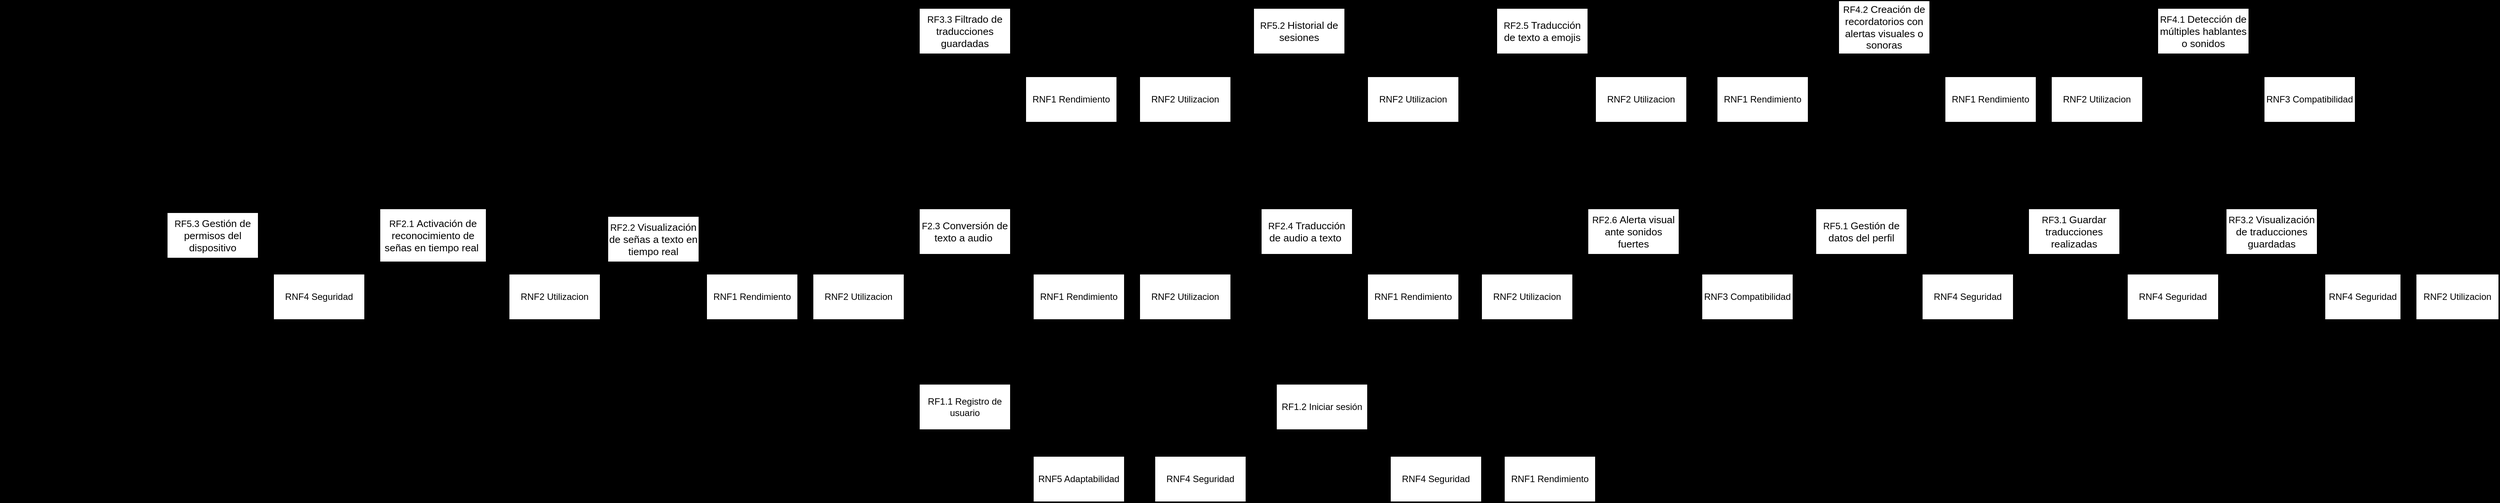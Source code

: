 <mxfile version="28.2.5">
  <diagram name="Página-1" id="swyvAJSqL5fFOtg-RdmW">
    <mxGraphModel dx="4654" dy="1249" grid="1" gridSize="10" guides="1" tooltips="1" connect="1" arrows="1" fold="1" page="1" pageScale="1" pageWidth="1169" pageHeight="827" background="light-dark(#000000,#000000)" math="0" shadow="0" adaptiveColors="auto">
      <root>
        <mxCell id="0" />
        <mxCell id="1" parent="0" />
        <mxCell id="WvkAjxly0uFirAbVy60p-1" value="RF1.1 Registro de usuario" style="rounded=0;whiteSpace=wrap;html=1;fillColor=light-dark(#FFFFFF,#99004D);" parent="1" vertex="1">
          <mxGeometry x="-920" y="635" width="120" height="60" as="geometry" />
        </mxCell>
        <mxCell id="WvkAjxly0uFirAbVy60p-2" value="RF1.2 Iniciar sesión" style="rounded=0;whiteSpace=wrap;html=1;fillColor=light-dark(#FFFFFF,#99004D);" parent="1" vertex="1">
          <mxGeometry x="-450" y="635" width="120" height="60" as="geometry" />
        </mxCell>
        <mxCell id="WvkAjxly0uFirAbVy60p-3" value="&lt;span id=&quot;docs-internal-guid-01500351-7fff-d3d4-2e67-755fd12e47eb&quot;&gt;&lt;span style=&quot;font-size: 10pt; font-family: Arial, sans-serif; background-color: transparent; font-variant-numeric: normal; font-variant-east-asian: normal; font-variant-alternates: normal; font-variant-position: normal; font-variant-emoji: normal; vertical-align: baseline; white-space-collapse: preserve;&quot;&gt;&lt;font style=&quot;color: light-dark(rgb(0, 0, 0), rgb(255, 255, 255));&quot;&gt;&lt;span style=&quot;font-family: Helvetica; font-size: 12px; white-space-collapse: collapse;&quot;&gt;RF2.2&amp;nbsp;&lt;/span&gt;Visualización de señas a texto en tiempo real&lt;/font&gt;&lt;/span&gt;&lt;/span&gt;" style="rounded=0;whiteSpace=wrap;html=1;fillColor=light-dark(#FFFFFF,#00994D);" parent="1" vertex="1">
          <mxGeometry x="-1330" y="414" width="120" height="60" as="geometry" />
        </mxCell>
        <mxCell id="WvkAjxly0uFirAbVy60p-4" value="&lt;span id=&quot;docs-internal-guid-7a39e423-7fff-f3a0-fd50-4f62a850706c&quot;&gt;&lt;span style=&quot;font-size: 10pt; font-family: Arial, sans-serif; background-color: transparent; font-variant-numeric: normal; font-variant-east-asian: normal; font-variant-alternates: normal; font-variant-position: normal; font-variant-emoji: normal; vertical-align: baseline; white-space-collapse: preserve;&quot;&gt;&lt;font style=&quot;color: light-dark(rgb(0, 0, 0), rgb(255, 255, 255));&quot;&gt;&lt;span style=&quot;font-family: Helvetica; font-size: 12px; white-space-collapse: collapse;&quot;&gt;RF2.1&amp;nbsp;&lt;/span&gt;Activación de reconocimiento de señas en tiempo real &lt;/font&gt;&lt;/span&gt;&lt;/span&gt;" style="rounded=0;whiteSpace=wrap;html=1;fillColor=light-dark(#FFFFFF,#00994D);" parent="1" vertex="1">
          <mxGeometry x="-1630" y="404" width="140" height="70" as="geometry" />
        </mxCell>
        <mxCell id="WvkAjxly0uFirAbVy60p-7" value="RF2.6&amp;nbsp;&lt;span id=&quot;docs-internal-guid-226ccbba-7fff-e42d-68e2-30f1a162f163&quot;&gt;&lt;span style=&quot;font-size: 10pt; font-family: Arial, sans-serif; background-color: transparent; font-variant-numeric: normal; font-variant-east-asian: normal; font-variant-alternates: normal; font-variant-position: normal; font-variant-emoji: normal; vertical-align: baseline; white-space-collapse: preserve;&quot;&gt;&lt;font style=&quot;color: light-dark(rgb(0, 0, 0), rgb(255, 255, 255));&quot;&gt;Alerta visual ante sonidos fuertes&lt;/font&gt;&lt;/span&gt;&lt;/span&gt;" style="rounded=0;whiteSpace=wrap;html=1;fillColor=light-dark(#FFFFFF,#00994D);" parent="1" vertex="1">
          <mxGeometry x="-40" y="404" width="120" height="60" as="geometry" />
        </mxCell>
        <mxCell id="WvkAjxly0uFirAbVy60p-8" value="RF2.5&amp;nbsp;&lt;span id=&quot;docs-internal-guid-a5b4d989-7fff-e6ae-7f25-8bc14fd8be2e&quot;&gt;&lt;span style=&quot;font-size: 10pt; font-family: Arial, sans-serif; background-color: transparent; font-variant-numeric: normal; font-variant-east-asian: normal; font-variant-alternates: normal; font-variant-position: normal; font-variant-emoji: normal; vertical-align: baseline; white-space-collapse: preserve;&quot;&gt;&lt;font style=&quot;color: light-dark(rgb(0, 0, 0), rgb(255, 255, 255));&quot;&gt;Traducción de texto a emojis&lt;/font&gt;&lt;/span&gt;&lt;/span&gt;" style="rounded=0;whiteSpace=wrap;html=1;fillColor=light-dark(#FFFFFF,#994C00);" parent="1" vertex="1">
          <mxGeometry x="-160" y="140" width="120" height="60" as="geometry" />
        </mxCell>
        <mxCell id="WvkAjxly0uFirAbVy60p-9" value="&lt;span id=&quot;docs-internal-guid-1503e3e0-7fff-6435-415f-a98bcec0ccd2&quot;&gt;&lt;span style=&quot;font-size: 10pt; font-family: Arial, sans-serif; background-color: transparent; font-variant-numeric: normal; font-variant-east-asian: normal; font-variant-alternates: normal; font-variant-position: normal; font-variant-emoji: normal; vertical-align: baseline; white-space-collapse: preserve;&quot;&gt;&lt;font style=&quot;color: light-dark(rgb(0, 0, 0), rgb(255, 255, 255));&quot;&gt;&lt;span style=&quot;font-family: Helvetica; font-size: 12px; white-space-collapse: collapse;&quot;&gt;RF2.4&amp;nbsp;&lt;/span&gt;Traducción de audio a texto&lt;/font&gt;&lt;/span&gt;&lt;span style=&quot;font-size: 10pt; font-family: Arial, sans-serif; color: rgb(0, 0, 0); background-color: transparent; font-variant-numeric: normal; font-variant-east-asian: normal; font-variant-alternates: normal; font-variant-position: normal; font-variant-emoji: normal; vertical-align: baseline; white-space-collapse: preserve;&quot;&gt; &lt;/span&gt;&lt;/span&gt;" style="rounded=0;whiteSpace=wrap;html=1;fillColor=light-dark(#FFFFFF,#00994D);" parent="1" vertex="1">
          <mxGeometry x="-470" y="404" width="120" height="60" as="geometry" />
        </mxCell>
        <mxCell id="WvkAjxly0uFirAbVy60p-10" value="&lt;span id=&quot;docs-internal-guid-856cf4e1-7fff-191a-303c-af74ce2e88ed&quot;&gt;&lt;span style=&quot;font-size: 10pt; font-family: Arial, sans-serif; background-color: transparent; font-variant-numeric: normal; font-variant-east-asian: normal; font-variant-alternates: normal; font-variant-position: normal; font-variant-emoji: normal; vertical-align: baseline; white-space-collapse: preserve;&quot;&gt;&lt;font&gt;&lt;span style=&quot;font-family: Helvetica; font-size: 12px; white-space-collapse: collapse;&quot;&gt;F2.3&amp;nbsp;&lt;/span&gt;Conversión de texto a audio&lt;/font&gt;&lt;/span&gt;&lt;span style=&quot;font-size: 10pt; font-family: Arial, sans-serif; color: rgb(0, 0, 0); background-color: transparent; font-variant-numeric: normal; font-variant-east-asian: normal; font-variant-alternates: normal; font-variant-position: normal; font-variant-emoji: normal; vertical-align: baseline; white-space-collapse: preserve;&quot;&gt; &lt;/span&gt;&lt;/span&gt;" style="rounded=0;whiteSpace=wrap;html=1;fillColor=light-dark(#FFFFFF,#00994D);" parent="1" vertex="1">
          <mxGeometry x="-920" y="404" width="120" height="60" as="geometry" />
        </mxCell>
        <mxCell id="WvkAjxly0uFirAbVy60p-11" value="RF3.3&amp;nbsp;&lt;span id=&quot;docs-internal-guid-7f677f85-7fff-bd89-fb28-1550ff47d3db&quot;&gt;&lt;span style=&quot;font-size: 10pt; font-family: Arial, sans-serif; background-color: transparent; font-variant-numeric: normal; font-variant-east-asian: normal; font-variant-alternates: normal; font-variant-position: normal; font-variant-emoji: normal; vertical-align: baseline; white-space-collapse: preserve;&quot;&gt;&lt;font style=&quot;color: light-dark(rgb(0, 0, 0), rgb(255, 255, 255));&quot;&gt;Filtrado de traducciones guardadas&lt;/font&gt;&lt;/span&gt;&lt;/span&gt;" style="rounded=0;whiteSpace=wrap;html=1;fillColor=light-dark(#FFFFFF,#994C00);" parent="1" vertex="1">
          <mxGeometry x="-920" y="140" width="120" height="60" as="geometry" />
        </mxCell>
        <mxCell id="WvkAjxly0uFirAbVy60p-12" value="RF3.2&amp;nbsp;&lt;span id=&quot;docs-internal-guid-91cb651a-7fff-793b-d6da-a58da87b24dc&quot;&gt;&lt;span style=&quot;font-size: 10pt; font-family: Arial, sans-serif; background-color: transparent; font-variant-numeric: normal; font-variant-east-asian: normal; font-variant-alternates: normal; font-variant-position: normal; font-variant-emoji: normal; vertical-align: baseline; white-space-collapse: preserve;&quot;&gt;&lt;font style=&quot;color: light-dark(rgb(0, 0, 0), rgb(255, 255, 255));&quot;&gt;Visualización de traducciones guardadas&lt;/font&gt;&lt;/span&gt;&lt;/span&gt;" style="rounded=0;whiteSpace=wrap;html=1;fillColor=light-dark(#FFFFFF,#00994D);" parent="1" vertex="1">
          <mxGeometry x="800" y="404" width="120" height="60" as="geometry" />
        </mxCell>
        <mxCell id="WvkAjxly0uFirAbVy60p-13" value="RF3.1&amp;nbsp;&lt;span id=&quot;docs-internal-guid-b73c566d-7fff-1eea-9155-1496f8b53936&quot;&gt;&lt;span style=&quot;font-size: 10pt; font-family: Arial, sans-serif; background-color: transparent; font-variant-numeric: normal; font-variant-east-asian: normal; font-variant-alternates: normal; font-variant-position: normal; font-variant-emoji: normal; vertical-align: baseline; white-space-collapse: preserve;&quot;&gt;&lt;font style=&quot;color: light-dark(rgb(0, 0, 0), rgb(255, 255, 255));&quot;&gt;Guardar traducciones realizada&lt;/font&gt;&lt;/span&gt;&lt;span style=&quot;font-size: 10pt; font-family: Arial, sans-serif; color: rgb(0, 0, 0); background-color: transparent; font-variant-numeric: normal; font-variant-east-asian: normal; font-variant-alternates: normal; font-variant-position: normal; font-variant-emoji: normal; vertical-align: baseline; white-space-collapse: preserve;&quot;&gt;s&lt;/span&gt;&lt;/span&gt;" style="rounded=0;whiteSpace=wrap;html=1;fillColor=light-dark(#FFFFFF,#00994D);" parent="1" vertex="1">
          <mxGeometry x="540" y="404" width="120" height="60" as="geometry" />
        </mxCell>
        <mxCell id="WvkAjxly0uFirAbVy60p-15" value="RF4.2&amp;nbsp;&lt;span id=&quot;docs-internal-guid-0ebb0e50-7fff-6a43-9035-0d6b69208617&quot;&gt;&lt;span style=&quot;font-size: 10pt; font-family: Arial, sans-serif; background-color: transparent; font-variant-numeric: normal; font-variant-east-asian: normal; font-variant-alternates: normal; font-variant-position: normal; font-variant-emoji: normal; vertical-align: baseline; white-space-collapse: preserve;&quot;&gt;&lt;font style=&quot;color: light-dark(rgb(0, 0, 0), rgb(255, 255, 255));&quot;&gt;Creación de recordatorios con alertas visuales o sonoras&lt;/font&gt;&lt;/span&gt;&lt;/span&gt;" style="rounded=0;whiteSpace=wrap;html=1;fillColor=light-dark(#FFFFFF,#994C00);" parent="1" vertex="1">
          <mxGeometry x="290" y="130" width="120" height="70" as="geometry" />
        </mxCell>
        <mxCell id="WvkAjxly0uFirAbVy60p-17" value="RF4.1&lt;font&gt;&amp;nbsp;&lt;span id=&quot;docs-internal-guid-3e4adbe8-7fff-2cd9-a53f-db0251295a97&quot;&gt;&lt;span style=&quot;font-size: 10pt; font-family: Arial, sans-serif; background-color: transparent; font-variant-numeric: normal; font-variant-east-asian: normal; font-variant-alternates: normal; font-variant-position: normal; font-variant-emoji: normal; vertical-align: baseline; white-space-collapse: preserve;&quot;&gt;Detección de múltiples hablantes o sonidos&lt;/span&gt;&lt;/span&gt;&lt;/font&gt;" style="rounded=0;whiteSpace=wrap;html=1;fillColor=light-dark(#FFFFFF,#994C00);" parent="1" vertex="1">
          <mxGeometry x="710" y="140" width="120" height="60" as="geometry" />
        </mxCell>
        <mxCell id="WvkAjxly0uFirAbVy60p-21" value="RF5.3&amp;nbsp;&lt;span id=&quot;docs-internal-guid-e9732c75-7fff-9a38-fac4-20a0ac103f06&quot;&gt;&lt;span style=&quot;font-size: 10pt; font-family: Arial, sans-serif; background-color: transparent; font-variant-numeric: normal; font-variant-east-asian: normal; font-variant-alternates: normal; font-variant-position: normal; font-variant-emoji: normal; vertical-align: baseline; white-space-collapse: preserve;&quot;&gt;&lt;font style=&quot;color: light-dark(rgb(0, 0, 0), rgb(255, 255, 255));&quot;&gt;Gestión de permisos del dispositivo&lt;/font&gt;&lt;/span&gt;&lt;/span&gt;" style="rounded=0;whiteSpace=wrap;html=1;fillColor=light-dark(#FFFFFF,#00994D);" parent="1" vertex="1">
          <mxGeometry x="-1910" y="409" width="120" height="60" as="geometry" />
        </mxCell>
        <mxCell id="WvkAjxly0uFirAbVy60p-22" value="RF5.2&amp;nbsp;&lt;span id=&quot;docs-internal-guid-3dab809d-7fff-15f9-7d6d-75a5f49bca89&quot;&gt;&lt;span style=&quot;font-size: 10pt; font-family: Arial, sans-serif; background-color: transparent; font-variant-numeric: normal; font-variant-east-asian: normal; font-variant-alternates: normal; font-variant-position: normal; font-variant-emoji: normal; vertical-align: baseline; white-space-collapse: preserve;&quot;&gt;&lt;font style=&quot;color: light-dark(rgb(0, 0, 0), rgb(255, 255, 255));&quot;&gt;Historial de sesiones&lt;/font&gt;&lt;/span&gt;&lt;/span&gt;" style="rounded=0;whiteSpace=wrap;html=1;fillColor=light-dark(#FFFFFF,#994C00);" parent="1" vertex="1">
          <mxGeometry x="-480" y="140" width="120" height="60" as="geometry" />
        </mxCell>
        <mxCell id="WvkAjxly0uFirAbVy60p-23" value="RF5.1&amp;nbsp;&lt;span id=&quot;docs-internal-guid-555d414e-7fff-ca62-90c6-3c7ba6229b5f&quot;&gt;&lt;span style=&quot;font-size: 10pt; font-family: Arial, sans-serif; background-color: transparent; font-variant-numeric: normal; font-variant-east-asian: normal; font-variant-alternates: normal; font-variant-position: normal; font-variant-emoji: normal; vertical-align: baseline; white-space-collapse: preserve;&quot;&gt;&lt;font style=&quot;color: light-dark(rgb(0, 0, 0), rgb(255, 255, 255));&quot;&gt;Gestión de datos del perfil&lt;/font&gt;&lt;/span&gt;&lt;/span&gt;" style="rounded=0;whiteSpace=wrap;html=1;fillColor=light-dark(#FFFFFF,#00994D);" parent="1" vertex="1">
          <mxGeometry x="260" y="404" width="120" height="60" as="geometry" />
        </mxCell>
        <mxCell id="WvkAjxly0uFirAbVy60p-28" value="&lt;font style=&quot;font-size: 34px;&quot;&gt;Nivel Alto&lt;/font&gt;" style="text;html=1;align=center;verticalAlign=middle;resizable=0;points=[];autosize=1;strokeColor=none;fillColor=none;" parent="1" vertex="1">
          <mxGeometry x="-1130" y="640" width="170" height="50" as="geometry" />
        </mxCell>
        <mxCell id="WvkAjxly0uFirAbVy60p-29" value="&lt;font style=&quot;font-size: 34px;&quot;&gt;Nivel Bajo&lt;/font&gt;" style="text;html=1;align=center;verticalAlign=middle;resizable=0;points=[];autosize=1;strokeColor=none;fillColor=none;" parent="1" vertex="1">
          <mxGeometry x="-1130" y="150" width="180" height="50" as="geometry" />
        </mxCell>
        <mxCell id="WvkAjxly0uFirAbVy60p-30" value="&lt;font style=&quot;font-size: 34px;&quot;&gt;Nivel Medio&lt;/font&gt;" style="text;html=1;align=center;verticalAlign=middle;resizable=0;points=[];autosize=1;strokeColor=none;fillColor=none;" parent="1" vertex="1">
          <mxGeometry x="-2130" y="414" width="200" height="50" as="geometry" />
        </mxCell>
        <mxCell id="mDVf1uregeAPHFzaJ2qb-1" value="RNF4 Seguridad" style="rounded=0;whiteSpace=wrap;html=1;" vertex="1" parent="1">
          <mxGeometry x="-610" y="730" width="120" height="60" as="geometry" />
        </mxCell>
        <mxCell id="mDVf1uregeAPHFzaJ2qb-5" value="RNF5 Adaptabilidad" style="rounded=0;whiteSpace=wrap;html=1;" vertex="1" parent="1">
          <mxGeometry x="-770" y="730" width="120" height="60" as="geometry" />
        </mxCell>
        <mxCell id="mDVf1uregeAPHFzaJ2qb-6" value="RNF4 Seguridad" style="rounded=0;whiteSpace=wrap;html=1;" vertex="1" parent="1">
          <mxGeometry x="-300" y="730" width="120" height="60" as="geometry" />
        </mxCell>
        <mxCell id="mDVf1uregeAPHFzaJ2qb-7" value="RNF1 Rendimiento" style="rounded=0;whiteSpace=wrap;html=1;" vertex="1" parent="1">
          <mxGeometry x="-150" y="730" width="120" height="60" as="geometry" />
        </mxCell>
        <mxCell id="mDVf1uregeAPHFzaJ2qb-8" value="RNF4 Seguridad" style="rounded=0;whiteSpace=wrap;html=1;" vertex="1" parent="1">
          <mxGeometry x="-1770" y="490" width="120" height="60" as="geometry" />
        </mxCell>
        <mxCell id="mDVf1uregeAPHFzaJ2qb-9" value="RNF2 Utilizacion" style="rounded=0;whiteSpace=wrap;html=1;" vertex="1" parent="1">
          <mxGeometry x="-1460" y="490" width="120" height="60" as="geometry" />
        </mxCell>
        <mxCell id="mDVf1uregeAPHFzaJ2qb-10" value="RNF2 Utilizacion" style="rounded=0;whiteSpace=wrap;html=1;" vertex="1" parent="1">
          <mxGeometry x="-1060" y="490" width="120" height="60" as="geometry" />
        </mxCell>
        <mxCell id="mDVf1uregeAPHFzaJ2qb-11" value="RNF1 Rendimiento" style="rounded=0;whiteSpace=wrap;html=1;" vertex="1" parent="1">
          <mxGeometry x="-1200" y="490" width="120" height="60" as="geometry" />
        </mxCell>
        <mxCell id="mDVf1uregeAPHFzaJ2qb-12" value="RNF2 Utilizacion" style="rounded=0;whiteSpace=wrap;html=1;" vertex="1" parent="1">
          <mxGeometry x="-630" y="490" width="120" height="60" as="geometry" />
        </mxCell>
        <mxCell id="mDVf1uregeAPHFzaJ2qb-13" value="RNF1 Rendimiento" style="rounded=0;whiteSpace=wrap;html=1;" vertex="1" parent="1">
          <mxGeometry x="-770" y="490" width="120" height="60" as="geometry" />
        </mxCell>
        <mxCell id="mDVf1uregeAPHFzaJ2qb-15" value="RNF1 Rendimiento" style="rounded=0;whiteSpace=wrap;html=1;" vertex="1" parent="1">
          <mxGeometry x="-330" y="490" width="120" height="60" as="geometry" />
        </mxCell>
        <mxCell id="mDVf1uregeAPHFzaJ2qb-16" value="RNF2 Utilizacion" style="rounded=0;whiteSpace=wrap;html=1;" vertex="1" parent="1">
          <mxGeometry x="-180" y="490" width="120" height="60" as="geometry" />
        </mxCell>
        <mxCell id="mDVf1uregeAPHFzaJ2qb-17" value="RNF3 Compatibilidad" style="rounded=0;whiteSpace=wrap;html=1;" vertex="1" parent="1">
          <mxGeometry x="110" y="490" width="120" height="60" as="geometry" />
        </mxCell>
        <mxCell id="mDVf1uregeAPHFzaJ2qb-18" value="RNF4 Seguridad" style="rounded=0;whiteSpace=wrap;html=1;" vertex="1" parent="1">
          <mxGeometry x="400" y="490" width="120" height="60" as="geometry" />
        </mxCell>
        <mxCell id="mDVf1uregeAPHFzaJ2qb-19" value="RNF4 Seguridad" style="rounded=0;whiteSpace=wrap;html=1;" vertex="1" parent="1">
          <mxGeometry x="670" y="490" width="120" height="60" as="geometry" />
        </mxCell>
        <mxCell id="mDVf1uregeAPHFzaJ2qb-20" value="RNF4 Seguridad" style="rounded=0;whiteSpace=wrap;html=1;" vertex="1" parent="1">
          <mxGeometry x="930" y="490" width="100" height="60" as="geometry" />
        </mxCell>
        <mxCell id="mDVf1uregeAPHFzaJ2qb-21" value="RNF1 Rendimiento" style="rounded=0;whiteSpace=wrap;html=1;" vertex="1" parent="1">
          <mxGeometry x="-780" y="230" width="120" height="60" as="geometry" />
        </mxCell>
        <mxCell id="mDVf1uregeAPHFzaJ2qb-22" value="RNF2 Utilizacion" style="rounded=0;whiteSpace=wrap;html=1;" vertex="1" parent="1">
          <mxGeometry x="-630" y="230" width="120" height="60" as="geometry" />
        </mxCell>
        <mxCell id="mDVf1uregeAPHFzaJ2qb-23" value="RNF2 Utilizacion" style="rounded=0;whiteSpace=wrap;html=1;" vertex="1" parent="1">
          <mxGeometry x="-330" y="230" width="120" height="60" as="geometry" />
        </mxCell>
        <mxCell id="mDVf1uregeAPHFzaJ2qb-24" value="RNF2 Utilizacion" style="rounded=0;whiteSpace=wrap;html=1;" vertex="1" parent="1">
          <mxGeometry x="-30" y="230" width="120" height="60" as="geometry" />
        </mxCell>
        <mxCell id="mDVf1uregeAPHFzaJ2qb-25" value="RNF1 Rendimiento" style="rounded=0;whiteSpace=wrap;html=1;" vertex="1" parent="1">
          <mxGeometry x="130" y="230" width="120" height="60" as="geometry" />
        </mxCell>
        <mxCell id="mDVf1uregeAPHFzaJ2qb-26" value="RNF2 Utilizacion" style="rounded=0;whiteSpace=wrap;html=1;" vertex="1" parent="1">
          <mxGeometry x="570" y="230" width="120" height="60" as="geometry" />
        </mxCell>
        <mxCell id="mDVf1uregeAPHFzaJ2qb-27" value="RNF1 Rendimiento" style="rounded=0;whiteSpace=wrap;html=1;" vertex="1" parent="1">
          <mxGeometry x="430" y="230" width="120" height="60" as="geometry" />
        </mxCell>
        <mxCell id="mDVf1uregeAPHFzaJ2qb-28" value="RNF3 Compatibilidad" style="rounded=0;whiteSpace=wrap;html=1;" vertex="1" parent="1">
          <mxGeometry x="850" y="230" width="120" height="60" as="geometry" />
        </mxCell>
        <mxCell id="mDVf1uregeAPHFzaJ2qb-29" value="RNF2 Utilizacion" style="rounded=0;whiteSpace=wrap;html=1;" vertex="1" parent="1">
          <mxGeometry x="1050" y="490" width="109" height="60" as="geometry" />
        </mxCell>
      </root>
    </mxGraphModel>
  </diagram>
</mxfile>
